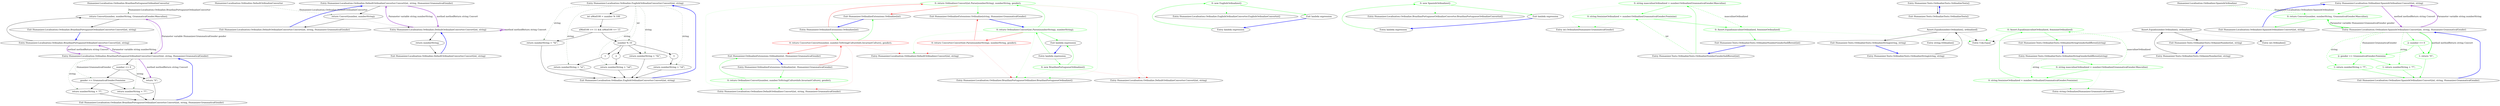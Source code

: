 digraph  {
n10 [label="Humanizer.Localisation.Ordinalize.BrazilianPortugueseOrdinalizeConverter", span=""];
n0 [cluster="Humanizer.Localisation.Ordinalize.BrazilianPortugueseOrdinalizeConverter.Convert(int, string)", label="Entry Humanizer.Localisation.Ordinalize.BrazilianPortugueseOrdinalizeConverter.Convert(int, string)", span="6-6"];
n1 [cluster="Humanizer.Localisation.Ordinalize.BrazilianPortugueseOrdinalizeConverter.Convert(int, string)", label="return Convert(number, numberString, GrammaticalGender.Masculine);", span="8-8"];
n2 [cluster="Humanizer.Localisation.Ordinalize.BrazilianPortugueseOrdinalizeConverter.Convert(int, string)", label="Exit Humanizer.Localisation.Ordinalize.BrazilianPortugueseOrdinalizeConverter.Convert(int, string)", span="6-6"];
n3 [cluster="Humanizer.Localisation.Ordinalize.BrazilianPortugueseOrdinalizeConverter.Convert(int, string, Humanizer.GrammaticalGender)", label="Entry Humanizer.Localisation.Ordinalize.BrazilianPortugueseOrdinalizeConverter.Convert(int, string, Humanizer.GrammaticalGender)", span="11-11"];
n4 [cluster="Humanizer.Localisation.Ordinalize.BrazilianPortugueseOrdinalizeConverter.Convert(int, string, Humanizer.GrammaticalGender)", label="number == 0", span="14-14"];
n6 [cluster="Humanizer.Localisation.Ordinalize.BrazilianPortugueseOrdinalizeConverter.Convert(int, string, Humanizer.GrammaticalGender)", label="gender == GrammaticalGender.Feminine", span="17-17"];
n7 [cluster="Humanizer.Localisation.Ordinalize.BrazilianPortugueseOrdinalizeConverter.Convert(int, string, Humanizer.GrammaticalGender)", label="return numberString + ''ª'';", span="18-18"];
n8 [cluster="Humanizer.Localisation.Ordinalize.BrazilianPortugueseOrdinalizeConverter.Convert(int, string, Humanizer.GrammaticalGender)", label="return numberString + ''º'';", span="20-20"];
n5 [cluster="Humanizer.Localisation.Ordinalize.BrazilianPortugueseOrdinalizeConverter.Convert(int, string, Humanizer.GrammaticalGender)", label="return ''0'';", span="15-15"];
n9 [cluster="Humanizer.Localisation.Ordinalize.BrazilianPortugueseOrdinalizeConverter.Convert(int, string, Humanizer.GrammaticalGender)", label="Exit Humanizer.Localisation.Ordinalize.BrazilianPortugueseOrdinalizeConverter.Convert(int, string, Humanizer.GrammaticalGender)", span="11-11"];
m0_0 [cluster="Humanizer.Localisation.Ordinalize.DefaultOrdinalizeConverter.Convert(int, string, Humanizer.GrammaticalGender)", file="DefaultOrdinalizeConverter.cs", label="Entry Humanizer.Localisation.Ordinalize.DefaultOrdinalizeConverter.Convert(int, string, Humanizer.GrammaticalGender)", span="6-6"];
m0_1 [cluster="Humanizer.Localisation.Ordinalize.DefaultOrdinalizeConverter.Convert(int, string, Humanizer.GrammaticalGender)", file="DefaultOrdinalizeConverter.cs", label="return Convert(number, numberString);", span="8-8"];
m0_2 [cluster="Humanizer.Localisation.Ordinalize.DefaultOrdinalizeConverter.Convert(int, string, Humanizer.GrammaticalGender)", file="DefaultOrdinalizeConverter.cs", label="Exit Humanizer.Localisation.Ordinalize.DefaultOrdinalizeConverter.Convert(int, string, Humanizer.GrammaticalGender)", span="6-6"];
m0_3 [cluster="Humanizer.Localisation.Ordinalize.DefaultOrdinalizeConverter.Convert(int, string)", file="DefaultOrdinalizeConverter.cs", label="Entry Humanizer.Localisation.Ordinalize.DefaultOrdinalizeConverter.Convert(int, string)", span="11-11"];
m0_4 [cluster="Humanizer.Localisation.Ordinalize.DefaultOrdinalizeConverter.Convert(int, string)", file="DefaultOrdinalizeConverter.cs", label="return numberString;", span="13-13"];
m0_5 [cluster="Humanizer.Localisation.Ordinalize.DefaultOrdinalizeConverter.Convert(int, string)", file="DefaultOrdinalizeConverter.cs", label="Exit Humanizer.Localisation.Ordinalize.DefaultOrdinalizeConverter.Convert(int, string)", span="11-11"];
m0_6 [file="DefaultOrdinalizeConverter.cs", label="Humanizer.Localisation.Ordinalize.DefaultOrdinalizeConverter", span=""];
m1_0 [cluster="Humanizer.Localisation.Ordinalize.EnglishOrdinalizeConverter.Convert(int, string)", file="EnglishOrdinalizeConverter.cs", label="Entry Humanizer.Localisation.Ordinalize.EnglishOrdinalizeConverter.Convert(int, string)", span="6-6"];
m1_1 [cluster="Humanizer.Localisation.Ordinalize.EnglishOrdinalizeConverter.Convert(int, string)", file="EnglishOrdinalizeConverter.cs", label="int nMod100 = number % 100", span="8-8"];
m1_3 [cluster="Humanizer.Localisation.Ordinalize.EnglishOrdinalizeConverter.Convert(int, string)", file="EnglishOrdinalizeConverter.cs", label="return numberString + ''th'';", span="12-12"];
m1_4 [cluster="Humanizer.Localisation.Ordinalize.EnglishOrdinalizeConverter.Convert(int, string)", file="EnglishOrdinalizeConverter.cs", label="number % 10", span="15-15"];
m1_6 [cluster="Humanizer.Localisation.Ordinalize.EnglishOrdinalizeConverter.Convert(int, string)", file="EnglishOrdinalizeConverter.cs", label="return numberString + ''st'';", span="18-18"];
m1_8 [cluster="Humanizer.Localisation.Ordinalize.EnglishOrdinalizeConverter.Convert(int, string)", file="EnglishOrdinalizeConverter.cs", label="return numberString + ''nd'';", span="21-21"];
m1_10 [cluster="Humanizer.Localisation.Ordinalize.EnglishOrdinalizeConverter.Convert(int, string)", file="EnglishOrdinalizeConverter.cs", label="return numberString + ''rd'';", span="24-24"];
m1_11 [cluster="Humanizer.Localisation.Ordinalize.EnglishOrdinalizeConverter.Convert(int, string)", file="EnglishOrdinalizeConverter.cs", label="return numberString + ''th'';", span="27-27"];
m1_2 [cluster="Humanizer.Localisation.Ordinalize.EnglishOrdinalizeConverter.Convert(int, string)", file="EnglishOrdinalizeConverter.cs", label="nMod100 >= 11 && nMod100 <= 13", span="10-10"];
m1_5 [cluster="Humanizer.Localisation.Ordinalize.EnglishOrdinalizeConverter.Convert(int, string)", file="EnglishOrdinalizeConverter.cs", label=1, span="17-17"];
m1_7 [cluster="Humanizer.Localisation.Ordinalize.EnglishOrdinalizeConverter.Convert(int, string)", file="EnglishOrdinalizeConverter.cs", label=2, span="20-20"];
m1_9 [cluster="Humanizer.Localisation.Ordinalize.EnglishOrdinalizeConverter.Convert(int, string)", file="EnglishOrdinalizeConverter.cs", label=3, span="23-23"];
m1_12 [cluster="Humanizer.Localisation.Ordinalize.EnglishOrdinalizeConverter.Convert(int, string)", file="EnglishOrdinalizeConverter.cs", label="Exit Humanizer.Localisation.Ordinalize.EnglishOrdinalizeConverter.Convert(int, string)", span="6-6"];
m2_20 [cluster="Humanizer.Localisation.Ordinalizer.DefaultOrdinalizer.Convert(int, string, Humanizer.GrammaticalGender)", file="OrdinalizeExtensions.cs", label="Entry Humanizer.Localisation.Ordinalizer.DefaultOrdinalizer.Convert(int, string, Humanizer.GrammaticalGender)", span="4-4"];
m2_17 [cluster="Humanizer.OrdinalizeExtensions.Ordinalize(int)", file="OrdinalizeExtensions.cs", label="Entry Humanizer.OrdinalizeExtensions.Ordinalize(int)", span="47-47"];
m2_18 [cluster="Humanizer.OrdinalizeExtensions.Ordinalize(string, Humanizer.GrammaticalGender)", color=green, community=0, file="OrdinalizeExtensions.cs", label="0: return Ordinalizer.Convert(int.Parse(numberString), numberString, gender);", span="41-41"];
m2_22 [cluster="Humanizer.OrdinalizeExtensions.Ordinalize(int, Humanizer.GrammaticalGender)", color=red, community=0, file="OrdinalizeExtensions.cs", label="0: return Converter.Convert(number, number.ToString(CultureInfo.InvariantCulture), gender);", span="63-63"];
m2_19 [cluster="Humanizer.OrdinalizeExtensions.Ordinalize(int)", file="OrdinalizeExtensions.cs", label="Exit Humanizer.OrdinalizeExtensions.Ordinalize(int)", span="47-47"];
m2_13 [cluster="Humanizer.OrdinalizeExtensions.Ordinalize(string)", color=green, community=0, file="OrdinalizeExtensions.cs", label="0: return Ordinalizer.Convert(int.Parse(numberString), numberString);", span="27-27"];
m2_14 [cluster="Humanizer.OrdinalizeExtensions.Ordinalize(string, Humanizer.GrammaticalGender)", color=red, community=0, file="OrdinalizeExtensions.cs", label="0: return Converter.Convert(int.Parse(numberString), numberString, gender);", span="39-39"];
m2_15 [cluster="Humanizer.OrdinalizeExtensions.Ordinalize(string, Humanizer.GrammaticalGender)", file="OrdinalizeExtensions.cs", label="Exit Humanizer.OrdinalizeExtensions.Ordinalize(string, Humanizer.GrammaticalGender)", span="37-37"];
m2_3 [cluster="Humanizer.Localisation.Ordinalize.EnglishOrdinalizeConverter.EnglishOrdinalizeConverter()", file="OrdinalizeExtensions.cs", label="Entry Humanizer.Localisation.Ordinalize.EnglishOrdinalizeConverter.EnglishOrdinalizeConverter()", span="4-4"];
m2_7 [cluster="Humanizer.Localisation.Ordinalize.BrazilianPortugueseOrdinalizeConverter.BrazilianPortugueseOrdinalizeConverter()", file="OrdinalizeExtensions.cs", label="Entry Humanizer.Localisation.Ordinalize.BrazilianPortugueseOrdinalizeConverter.BrazilianPortugueseOrdinalizeConverter()", span="4-4"];
m2_8 [cluster="lambda expression", file="OrdinalizeExtensions.cs", label="Entry lambda expression", span="17-17"];
m2_9 [cluster="lambda expression", color=green, community=0, file="OrdinalizeExtensions.cs", label="0: new BrazilianPortugueseOrdinalizer()", span="17-17"];
m2_10 [cluster="lambda expression", file="OrdinalizeExtensions.cs", label="Exit lambda expression", span="17-17"];
m2_21 [cluster="Humanizer.OrdinalizeExtensions.Ordinalize(int, Humanizer.GrammaticalGender)", file="OrdinalizeExtensions.cs", label="Entry Humanizer.OrdinalizeExtensions.Ordinalize(int, Humanizer.GrammaticalGender)", span="61-61"];
m2_26 [cluster="Humanizer.OrdinalizeExtensions.Ordinalize(int, Humanizer.GrammaticalGender)", color=green, community=0, file="OrdinalizeExtensions.cs", label="0: return Ordinalizer.Convert(number, number.ToString(CultureInfo.InvariantCulture), gender);", span="65-65"];
m2_23 [cluster="Humanizer.OrdinalizeExtensions.Ordinalize(int, Humanizer.GrammaticalGender)", file="OrdinalizeExtensions.cs", label="Exit Humanizer.OrdinalizeExtensions.Ordinalize(int, Humanizer.GrammaticalGender)", span="61-61"];
m2_11 [cluster="Humanizer.Localisation.Ordinalizer.BrazilianPortugueseOrdinalizer.BrazilianPortugueseOrdinalizer()", file="OrdinalizeExtensions.cs", label="Entry Humanizer.Localisation.Ordinalizer.BrazilianPortugueseOrdinalizer.BrazilianPortugueseOrdinalizer()", span="2-2"];
m2_16 [cluster="Humanizer.Localisation.Ordinalizer.DefaultOrdinalizer.Convert(int, string)", file="OrdinalizeExtensions.cs", label="Entry Humanizer.Localisation.Ordinalizer.DefaultOrdinalizer.Convert(int, string)", span="9-9"];
m2_0 [cluster="lambda expression", file="OrdinalizeExtensions.cs", label="Entry lambda expression", span="15-15"];
m2_1 [cluster="lambda expression", color=green, community=0, file="OrdinalizeExtensions.cs", label="0: new EnglishOrdinalizer()", span="15-15"];
m2_2 [cluster="lambda expression", file="OrdinalizeExtensions.cs", label="Exit lambda expression", span="15-15"];
m2_4 [cluster="lambda expression", file="OrdinalizeExtensions.cs", label="Entry lambda expression", span="16-16"];
m2_5 [cluster="lambda expression", color=green, community=0, file="OrdinalizeExtensions.cs", label="0: new SpanishOrdinalizer()", span="16-16"];
m2_6 [cluster="lambda expression", file="OrdinalizeExtensions.cs", label="Exit lambda expression", span="16-16"];
m2_12 [cluster="Humanizer.Localisation.Ordinalize.DefaultOrdinalizeConverter.Convert(int, string)", file="OrdinalizeExtensions.cs", label="Entry Humanizer.Localisation.Ordinalize.DefaultOrdinalizeConverter.Convert(int, string)", span="11-11"];
m3_16 [cluster="int.Ordinalize(Humanizer.GrammaticalGender)", file="OrdinalizeTests.cs", label="Entry int.Ordinalize(Humanizer.GrammaticalGender)", span="63-63"];
m3_2 [cluster="Humanizer.Tests.OrdinalizeTests.OrdinalizeString(string, string)", file="OrdinalizeTests.cs", label="Entry Humanizer.Tests.OrdinalizeTests.OrdinalizeString(string, string)", span="41-41"];
m3_3 [cluster="Humanizer.Tests.OrdinalizeTests.OrdinalizeString(string, string)", file="OrdinalizeTests.cs", label="Assert.Equal(number.Ordinalize(), ordinalized)", span="43-43"];
m3_4 [cluster="Humanizer.Tests.OrdinalizeTests.OrdinalizeString(string, string)", file="OrdinalizeTests.cs", label="Exit Humanizer.Tests.OrdinalizeTests.OrdinalizeString(string, string)", span="41-41"];
m3_22 [cluster="string.Ordinalize(Humanizer.GrammaticalGender)", file="OrdinalizeTests.cs", label="Entry string.Ordinalize(Humanizer.GrammaticalGender)", span="39-39"];
m3_17 [cluster="Humanizer.Tests.OrdinalizeTests.OrdinalizeStringGenderIndifferent(string)", file="OrdinalizeTests.cs", label="Entry Humanizer.Tests.OrdinalizeTests.OrdinalizeStringGenderIndifferent(string)", span="115-115"];
m3_18 [cluster="Humanizer.Tests.OrdinalizeTests.OrdinalizeStringGenderIndifferent(string)", color=green, community=0, file="OrdinalizeTests.cs", label="0: string masculineOrdinalized = number.Ordinalize(GrammaticalGender.Masculine)", span="117-117"];
m3_19 [cluster="Humanizer.Tests.OrdinalizeTests.OrdinalizeStringGenderIndifferent(string)", color=green, community=0, file="OrdinalizeTests.cs", label="0: string feminineOrdinalized = number.Ordinalize(GrammaticalGender.Feminine)", span="118-118"];
m3_20 [cluster="Humanizer.Tests.OrdinalizeTests.OrdinalizeStringGenderIndifferent(string)", color=green, community=0, file="OrdinalizeTests.cs", label="0: Assert.Equal(masculineOrdinalized, feminineOrdinalized)", span="119-119"];
m3_21 [cluster="Humanizer.Tests.OrdinalizeTests.OrdinalizeStringGenderIndifferent(string)", file="OrdinalizeTests.cs", label="Exit Humanizer.Tests.OrdinalizeTests.OrdinalizeStringGenderIndifferent(string)", span="115-115"];
m3_7 [cluster="Humanizer.Tests.OrdinalizeTests.OrdanizeNumber(int, string)", file="OrdinalizeTests.cs", label="Entry Humanizer.Tests.OrdinalizeTests.OrdanizeNumber(int, string)", span="75-75"];
m3_8 [cluster="Humanizer.Tests.OrdinalizeTests.OrdanizeNumber(int, string)", file="OrdinalizeTests.cs", label="Assert.Equal(number.Ordinalize(), ordinalized)", span="77-77"];
m3_9 [cluster="Humanizer.Tests.OrdinalizeTests.OrdanizeNumber(int, string)", file="OrdinalizeTests.cs", label="Exit Humanizer.Tests.OrdinalizeTests.OrdanizeNumber(int, string)", span="75-75"];
m3_11 [cluster="Humanizer.Tests.OrdinalizeTests.OrdinalizeNumberGenderIndifferent(int)", file="OrdinalizeTests.cs", label="Entry Humanizer.Tests.OrdinalizeTests.OrdinalizeNumberGenderIndifferent(int)", span="94-94"];
m3_12 [cluster="Humanizer.Tests.OrdinalizeTests.OrdinalizeNumberGenderIndifferent(int)", color=green, community=0, file="OrdinalizeTests.cs", label="0: string masculineOrdinalized = number.Ordinalize(GrammaticalGender.Masculine)", span="96-96"];
m3_13 [cluster="Humanizer.Tests.OrdinalizeTests.OrdinalizeNumberGenderIndifferent(int)", color=green, community=0, file="OrdinalizeTests.cs", label="0: string feminineOrdinalized = number.Ordinalize(GrammaticalGender.Feminine)", span="97-97"];
m3_14 [cluster="Humanizer.Tests.OrdinalizeTests.OrdinalizeNumberGenderIndifferent(int)", color=green, community=0, file="OrdinalizeTests.cs", label="0: Assert.Equal(masculineOrdinalized, feminineOrdinalized)", span="98-98"];
m3_15 [cluster="Humanizer.Tests.OrdinalizeTests.OrdinalizeNumberGenderIndifferent(int)", file="OrdinalizeTests.cs", label="Exit Humanizer.Tests.OrdinalizeTests.OrdinalizeNumberGenderIndifferent(int)", span="94-94"];
m3_6 [cluster="Unk.Equal", file="OrdinalizeTests.cs", label="Entry Unk.Equal", span=""];
m3_10 [cluster="int.Ordinalize()", file="OrdinalizeTests.cs", label="Entry int.Ordinalize()", span="47-47"];
m3_0 [cluster="Humanizer.Tests.OrdinalizeTests.OrdinalizeTests()", file="OrdinalizeTests.cs", label="Entry Humanizer.Tests.OrdinalizeTests.OrdinalizeTests()", span="7-7"];
m3_1 [cluster="Humanizer.Tests.OrdinalizeTests.OrdinalizeTests()", file="OrdinalizeTests.cs", label="Exit Humanizer.Tests.OrdinalizeTests.OrdinalizeTests()", span="7-7"];
m3_5 [cluster="string.Ordinalize()", file="OrdinalizeTests.cs", label="Entry string.Ordinalize()", span="23-23"];
m4_0 [cluster="Humanizer.Localisation.Ordinalizer.SpanishOrdinalizer.Convert(int, string)", file="SpanishOrdinalizer.cs", label="Entry Humanizer.Localisation.Ordinalizer.SpanishOrdinalizer.Convert(int, string)", span="4-4"];
m4_1 [cluster="Humanizer.Localisation.Ordinalizer.SpanishOrdinalizer.Convert(int, string)", color=green, community=0, file="SpanishOrdinalizer.cs", label="0: return Convert(number, numberString, GrammaticalGender.Masculine);", span="6-6"];
m4_2 [cluster="Humanizer.Localisation.Ordinalizer.SpanishOrdinalizer.Convert(int, string)", file="SpanishOrdinalizer.cs", label="Exit Humanizer.Localisation.Ordinalizer.SpanishOrdinalizer.Convert(int, string)", span="4-4"];
m4_3 [cluster="Humanizer.Localisation.Ordinalizer.SpanishOrdinalizer.Convert(int, string, Humanizer.GrammaticalGender)", file="SpanishOrdinalizer.cs", label="Entry Humanizer.Localisation.Ordinalizer.SpanishOrdinalizer.Convert(int, string, Humanizer.GrammaticalGender)", span="9-9"];
m4_4 [cluster="Humanizer.Localisation.Ordinalizer.SpanishOrdinalizer.Convert(int, string, Humanizer.GrammaticalGender)", color=green, community=0, file="SpanishOrdinalizer.cs", label="2: number == 0", span="12-12"];
m4_5 [cluster="Humanizer.Localisation.Ordinalizer.SpanishOrdinalizer.Convert(int, string, Humanizer.GrammaticalGender)", color=green, community=0, file="SpanishOrdinalizer.cs", label="1: return ''0'';", span="13-13"];
m4_6 [cluster="Humanizer.Localisation.Ordinalizer.SpanishOrdinalizer.Convert(int, string, Humanizer.GrammaticalGender)", color=green, community=0, file="SpanishOrdinalizer.cs", label="2: gender == GrammaticalGender.Feminine", span="15-15"];
m4_7 [cluster="Humanizer.Localisation.Ordinalizer.SpanishOrdinalizer.Convert(int, string, Humanizer.GrammaticalGender)", color=green, community=0, file="SpanishOrdinalizer.cs", label="1: return numberString + ''ª'';", span="16-16"];
m4_8 [cluster="Humanizer.Localisation.Ordinalizer.SpanishOrdinalizer.Convert(int, string, Humanizer.GrammaticalGender)", color=green, community=0, file="SpanishOrdinalizer.cs", label="1: return numberString + ''º'';", span="18-18"];
m4_9 [cluster="Humanizer.Localisation.Ordinalizer.SpanishOrdinalizer.Convert(int, string, Humanizer.GrammaticalGender)", file="SpanishOrdinalizer.cs", label="Exit Humanizer.Localisation.Ordinalizer.SpanishOrdinalizer.Convert(int, string, Humanizer.GrammaticalGender)", span="9-9"];
m4_10 [file="SpanishOrdinalizer.cs", label="Humanizer.Localisation.Ordinalizer.SpanishOrdinalizer", span=""];
n10 -> n1  [color=darkseagreen4, key=1, label="Humanizer.Localisation.Ordinalize.BrazilianPortugueseOrdinalizeConverter", style=dashed];
n0 -> n1  [key=0, style=solid];
n0 -> n3  [color=darkorchid, key=3, label="method methodReturn string Convert", style=bold];
n1 -> n2  [key=0, style=solid];
n1 -> n3  [key=2, style=dotted];
n2 -> n0  [color=blue, key=0, style=bold];
n3 -> n4  [key=0, style=solid];
n3 -> n6  [color=darkseagreen4, key=1, label="Humanizer.GrammaticalGender", style=dashed];
n3 -> n7  [color=darkseagreen4, key=1, label=string, style=dashed];
n3 -> n8  [color=darkseagreen4, key=1, label=string, style=dashed];
n3 -> n0  [color=darkorchid, key=3, label="Parameter variable string numberString", style=bold];
n3 -> n1  [color=darkorchid, key=3, label="Parameter variable Humanizer.GrammaticalGender gender", style=bold];
n3 -> n5  [color=darkorchid, key=3, label="method methodReturn string Convert", style=bold];
n4 -> n5  [key=0, style=solid];
n4 -> n6  [key=0, style=solid];
n6 -> n7  [key=0, style=solid];
n6 -> n8  [key=0, style=solid];
n7 -> n9  [key=0, style=solid];
n8 -> n9  [key=0, style=solid];
n5 -> n9  [key=0, style=solid];
n9 -> n3  [color=blue, key=0, style=bold];
m0_0 -> m0_1  [key=0, style=solid];
m0_0 -> m0_3  [color=darkorchid, key=3, label="method methodReturn string Convert", style=bold];
m0_1 -> m0_2  [key=0, style=solid];
m0_1 -> m0_3  [key=2, style=dotted];
m0_2 -> m0_0  [color=blue, key=0, style=bold];
m0_3 -> m0_4  [key=0, style=solid];
m0_3 -> m0_0  [color=darkorchid, key=3, label="Parameter variable string numberString", style=bold];
m0_3 -> m0_3  [color=darkorchid, key=3, label="method methodReturn string Convert", style=bold];
m0_4 -> m0_5  [key=0, style=solid];
m0_5 -> m0_3  [color=blue, key=0, style=bold];
m0_6 -> m0_1  [color=darkseagreen4, key=1, label="Humanizer.Localisation.Ordinalize.DefaultOrdinalizeConverter", style=dashed];
m1_0 -> m1_1  [key=0, style=solid];
m1_0 -> m1_3  [color=darkseagreen4, key=1, label=string, style=dashed];
m1_0 -> m1_4  [color=darkseagreen4, key=1, label=int, style=dashed];
m1_0 -> m1_6  [color=darkseagreen4, key=1, label=string, style=dashed];
m1_0 -> m1_8  [color=darkseagreen4, key=1, label=string, style=dashed];
m1_0 -> m1_10  [color=darkseagreen4, key=1, label=string, style=dashed];
m1_0 -> m1_11  [color=darkseagreen4, key=1, label=string, style=dashed];
m1_1 -> m1_2  [key=0, style=solid];
m1_3 -> m1_12  [key=0, style=solid];
m1_4 -> m1_5  [key=0, style=solid];
m1_4 -> m1_7  [key=0, style=solid];
m1_4 -> m1_9  [key=0, style=solid];
m1_4 -> m1_11  [key=0, style=solid];
m1_6 -> m1_12  [key=0, style=solid];
m1_8 -> m1_12  [key=0, style=solid];
m1_10 -> m1_12  [key=0, style=solid];
m1_11 -> m1_12  [key=0, style=solid];
m1_2 -> m1_3  [key=0, style=solid];
m1_2 -> m1_4  [key=0, style=solid];
m1_5 -> m1_6  [key=0, style=solid];
m1_7 -> m1_8  [key=0, style=solid];
m1_9 -> m1_10  [key=0, style=solid];
m1_12 -> m1_0  [color=blue, key=0, style=bold];
m2_17 -> m2_18  [color=red, key=0, style=solid];
m2_17 -> m2_22  [color=green, key=0, style=solid];
m2_18 -> m2_19  [color=red, key=0, style=solid];
m2_18 -> m2_20  [color=green, key=2, style=dotted];
m2_18 -> m2_12  [color=red, key=2, style=dotted];
m2_18 -> m2_15  [color=green, key=0, style=solid];
m2_18 -> m2_11  [color=green, key=2, style=dotted];
m2_22 -> m2_19  [color=green, key=0, style=solid];
m2_22 -> m2_20  [color=red, key=2, style=dotted];
m2_22 -> m2_16  [color=red, key=2, style=dotted];
m2_22 -> m2_23  [color=red, key=0, style=solid];
m2_19 -> m2_17  [color=blue, key=0, style=bold];
m2_13 -> m2_14  [color=red, key=0, style=solid];
m2_13 -> m2_18  [color=green, key=0, style=solid];
m2_13 -> m2_10  [color=green, key=0, style=solid];
m2_13 -> m2_11  [color=green, key=2, style=dotted];
m2_13 -> m2_16  [color=green, key=2, style=dotted];
m2_14 -> m2_15  [color=red, key=0, style=solid];
m2_14 -> m2_11  [color=red, key=2, style=dotted];
m2_14 -> m2_16  [color=red, key=2, style=dotted];
m2_15 -> m2_13  [color=blue, key=0, style=bold];
m2_8 -> m2_9  [color=green, key=0, style=solid];
m2_8 -> m2_13  [color=green, key=0, style=solid];
m2_9 -> m2_10  [color=green, key=0, style=solid];
m2_9 -> m2_11  [color=green, key=2, style=dotted];
m2_9 -> m2_12  [color=red, key=2, style=dotted];
m2_10 -> m2_8  [color=blue, key=0, style=bold];
m2_21 -> m2_22  [color=red, key=0, style=solid];
m2_21 -> m2_26  [color=green, key=0, style=solid];
m2_26 -> m2_23  [color=green, key=0, style=solid];
m2_26 -> m2_20  [color=green, key=2, style=dotted];
m2_23 -> m2_21  [color=blue, key=0, style=bold];
m2_0 -> m2_1  [color=green, key=0, style=solid];
m2_1 -> m2_2  [color=green, key=0, style=solid];
m2_1 -> m2_3  [color=green, key=2, style=dotted];
m2_2 -> m2_0  [color=blue, key=0, style=bold];
m2_4 -> m2_5  [color=green, key=0, style=solid];
m2_5 -> m2_6  [color=green, key=0, style=solid];
m2_5 -> m2_7  [color=green, key=2, style=dotted];
m2_6 -> m2_4  [color=blue, key=0, style=bold];
m3_2 -> m3_3  [key=0, style=solid];
m3_3 -> m3_4  [key=0, style=solid];
m3_3 -> m3_5  [key=2, style=dotted];
m3_3 -> m3_6  [key=2, style=dotted];
m3_4 -> m3_2  [color=blue, key=0, style=bold];
m3_17 -> m3_18  [color=green, key=0, style=solid];
m3_17 -> m3_19  [color=green, key=1, label=string, style=dashed];
m3_18 -> m3_19  [color=green, key=0, style=solid];
m3_18 -> m3_22  [color=green, key=2, style=dotted];
m3_18 -> m3_20  [color=green, key=1, label=masculineOrdinalized, style=dashed];
m3_19 -> m3_20  [color=green, key=0, style=solid];
m3_19 -> m3_22  [color=green, key=2, style=dotted];
m3_20 -> m3_21  [color=green, key=0, style=solid];
m3_20 -> m3_6  [color=green, key=2, style=dotted];
m3_21 -> m3_17  [color=blue, key=0, style=bold];
m3_7 -> m3_8  [key=0, style=solid];
m3_8 -> m3_9  [key=0, style=solid];
m3_8 -> m3_10  [key=2, style=dotted];
m3_8 -> m3_6  [key=2, style=dotted];
m3_9 -> m3_7  [color=blue, key=0, style=bold];
m3_11 -> m3_12  [color=green, key=0, style=solid];
m3_11 -> m3_13  [color=green, key=1, label=int, style=dashed];
m3_12 -> m3_13  [color=green, key=0, style=solid];
m3_12 -> m3_16  [color=green, key=2, style=dotted];
m3_12 -> m3_14  [color=green, key=1, label=masculineOrdinalized, style=dashed];
m3_13 -> m3_14  [color=green, key=0, style=solid];
m3_13 -> m3_16  [color=green, key=2, style=dotted];
m3_14 -> m3_15  [color=green, key=0, style=solid];
m3_14 -> m3_6  [color=green, key=2, style=dotted];
m3_15 -> m3_11  [color=blue, key=0, style=bold];
m3_0 -> m3_1  [key=0, style=solid];
m3_1 -> m3_0  [color=blue, key=0, style=bold];
m4_0 -> m4_1  [color=green, key=0, style=solid];
m4_0 -> m4_3  [color=darkorchid, key=3, label="method methodReturn string Convert", style=bold];
m4_1 -> m4_2  [color=green, key=0, style=solid];
m4_1 -> m4_3  [color=green, key=2, style=dotted];
m4_2 -> m4_0  [color=blue, key=0, style=bold];
m4_3 -> m4_1  [color=green, key=3, label="Parameter variable Humanizer.GrammaticalGender gender", style=bold];
m4_3 -> m4_4  [color=green, key=0, style=solid];
m4_3 -> m4_6  [color=green, key=1, label="Humanizer.GrammaticalGender", style=dashed];
m4_3 -> m4_7  [color=green, key=1, label=string, style=dashed];
m4_3 -> m4_8  [color=green, key=1, label=string, style=dashed];
m4_3 -> m4_5  [color=green, key=3, label="method methodReturn string Convert", style=bold];
m4_3 -> m4_0  [color=darkorchid, key=3, label="Parameter variable string numberString", style=bold];
m4_4 -> m4_5  [color=green, key=0, style=solid];
m4_4 -> m4_6  [color=green, key=0, style=solid];
m4_5 -> m4_9  [color=green, key=0, style=solid];
m4_6 -> m4_7  [color=green, key=0, style=solid];
m4_6 -> m4_8  [color=green, key=0, style=solid];
m4_7 -> m4_9  [color=green, key=0, style=solid];
m4_8 -> m4_9  [color=green, key=0, style=solid];
m4_9 -> m4_3  [color=blue, key=0, style=bold];
m4_10 -> m4_1  [color=green, key=1, label="Humanizer.Localisation.Ordinalizer.SpanishOrdinalizer", style=dashed];
}
